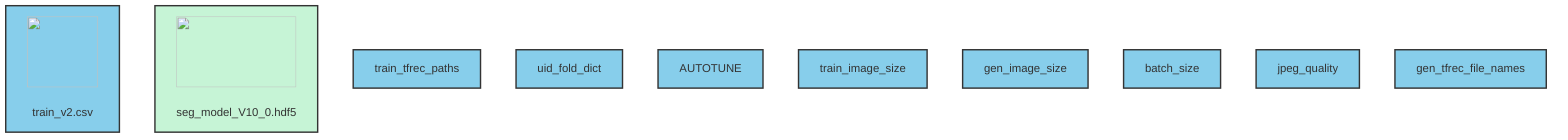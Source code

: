 flowchart TD
    train_v2["<img src='../input/ranzcr-fold/train_v2.csv' width=100 height=100/> <br/> train_v2.csv"]
    seg_model["<img src='../input/ranzcr-1st-place-solution-by-tf-models/seg_model_V10_0.hdf5' width=100 height=100/> <br/> seg_model_V10_0.hdf5"]
    train_tfrec_paths["train_tfrec_paths"]
    uid_fold_dict["uid_fold_dict"]
    AUTOTUNE["AUTOTUNE"]
    train_image_size["train_image_size"]
    gen_image_size["gen_image_size"]
    batch_size["batch_size"]
    jpeg_quality["jpeg_quality"]
    gen_tfrec_file_names["gen_tfrec_file_names"]

    style train_v2 fill:#87CEEB,stroke:#333,stroke-width:2px;
    style seg_model fill:#C6F4D6,stroke:#333,stroke-width:2px;
    style train_tfrec_paths fill:#87CEEB,stroke:#333,stroke-width:2px;
    style uid_fold_dict fill:#87CEEB,stroke:#333,stroke-width:2px;
    style AUTOTUNE fill:#87CEEB,stroke:#333,stroke-width:2px;
    style train_image_size fill:#87CEEB,stroke:#333,stroke-width:2px;
    style gen_image_size fill:#87CEEB,stroke:#333,stroke-width:2px;
    style batch_size fill:#87CEEB,stroke:#333,stroke-width:2px;
    style jpeg_quality fill:#87CEEB,stroke:#333,stroke-width:2px;
    style gen_tfrec_file_names fill:#87CEEB,stroke:#333,stroke-width:2px;